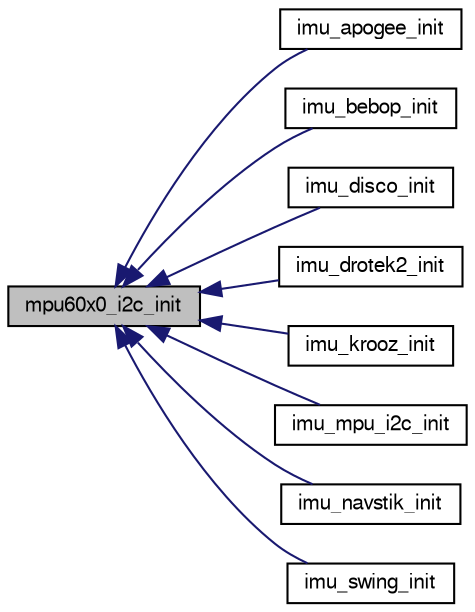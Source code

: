 digraph "mpu60x0_i2c_init"
{
  edge [fontname="FreeSans",fontsize="10",labelfontname="FreeSans",labelfontsize="10"];
  node [fontname="FreeSans",fontsize="10",shape=record];
  rankdir="LR";
  Node1 [label="mpu60x0_i2c_init",height=0.2,width=0.4,color="black", fillcolor="grey75", style="filled", fontcolor="black"];
  Node1 -> Node2 [dir="back",color="midnightblue",fontsize="10",style="solid",fontname="FreeSans"];
  Node2 [label="imu_apogee_init",height=0.2,width=0.4,color="black", fillcolor="white", style="filled",URL="$imu__apogee_8h.html#a5ddbbf57488228a97e3d607bac33d837"];
  Node1 -> Node3 [dir="back",color="midnightblue",fontsize="10",style="solid",fontname="FreeSans"];
  Node3 [label="imu_bebop_init",height=0.2,width=0.4,color="black", fillcolor="white", style="filled",URL="$imu__bebop_8h.html#aa31cb19c5b495495b851bd6ff07d2c36",tooltip="Navstik IMU initializtion of the MPU-60x0 and HMC58xx. "];
  Node1 -> Node4 [dir="back",color="midnightblue",fontsize="10",style="solid",fontname="FreeSans"];
  Node4 [label="imu_disco_init",height=0.2,width=0.4,color="black", fillcolor="white", style="filled",URL="$imu__disco_8h.html#acdf0aceff7f01198770c0218f742ab30",tooltip="Disco IMU initializtion of the MPU-60x0 and HMC58xx. "];
  Node1 -> Node5 [dir="back",color="midnightblue",fontsize="10",style="solid",fontname="FreeSans"];
  Node5 [label="imu_drotek2_init",height=0.2,width=0.4,color="black", fillcolor="white", style="filled",URL="$imu__drotek__10dof__v2_8h.html#ab4e104d71e6fd268fac6b2a1b383be26"];
  Node1 -> Node6 [dir="back",color="midnightblue",fontsize="10",style="solid",fontname="FreeSans"];
  Node6 [label="imu_krooz_init",height=0.2,width=0.4,color="black", fillcolor="white", style="filled",URL="$imu__krooz__memsic_8h.html#a1aaa9960565f8e3a4101d19b3be1f4d0"];
  Node1 -> Node7 [dir="back",color="midnightblue",fontsize="10",style="solid",fontname="FreeSans"];
  Node7 [label="imu_mpu_i2c_init",height=0.2,width=0.4,color="black", fillcolor="white", style="filled",URL="$imu__mpu60x0__i2c_8h.html#a06d943f6ded5d400bb6cbb7dec54d00f"];
  Node1 -> Node8 [dir="back",color="midnightblue",fontsize="10",style="solid",fontname="FreeSans"];
  Node8 [label="imu_navstik_init",height=0.2,width=0.4,color="black", fillcolor="white", style="filled",URL="$imu__navstik_8h.html#ae8576442cc34d0abe63d5a0252213934",tooltip="Navstik IMU initializtion of the MPU-60x0 and HMC58xx. "];
  Node1 -> Node9 [dir="back",color="midnightblue",fontsize="10",style="solid",fontname="FreeSans"];
  Node9 [label="imu_swing_init",height=0.2,width=0.4,color="black", fillcolor="white", style="filled",URL="$imu__swing_8h.html#ae010604d7c5a35b0b5108a18cb8e8516",tooltip="Navstik IMU initializtion of the MPU-60x0 and HMC58xx. "];
}
